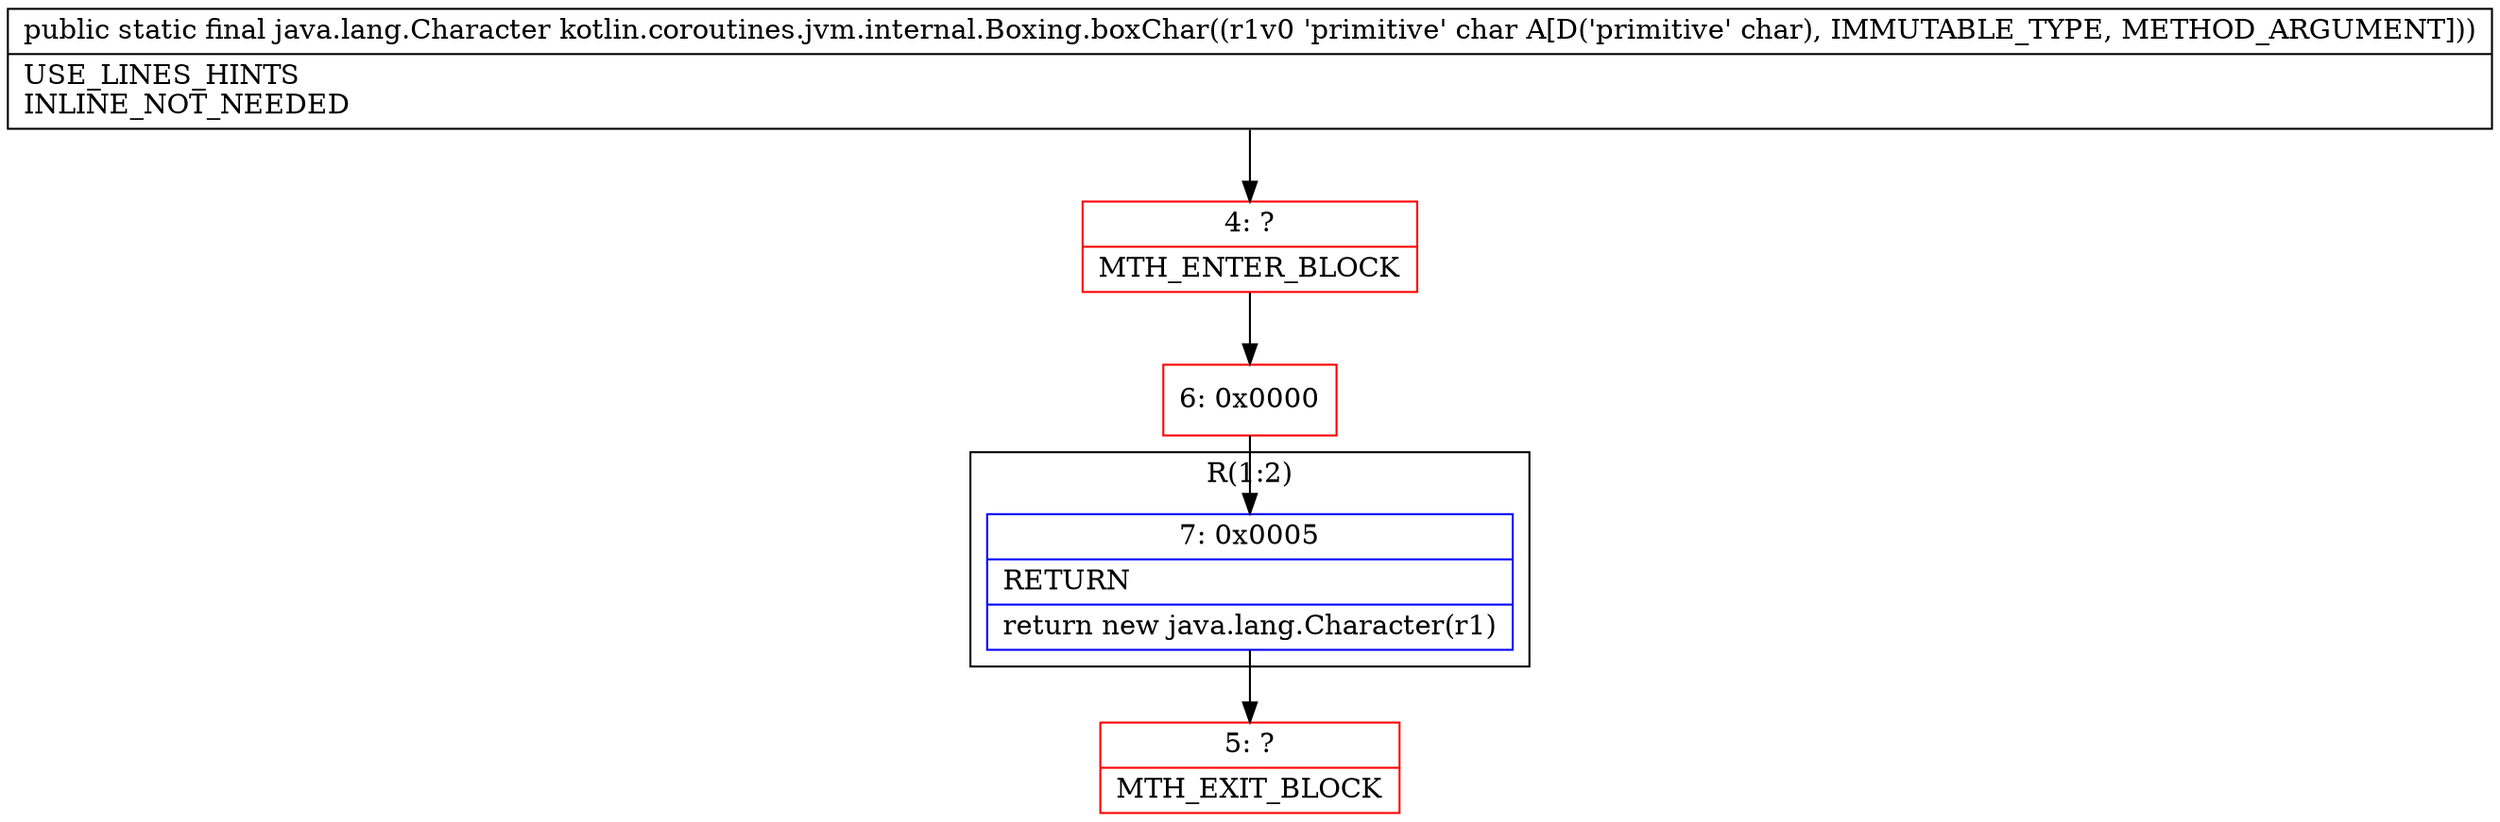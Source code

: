digraph "CFG forkotlin.coroutines.jvm.internal.Boxing.boxChar(C)Ljava\/lang\/Character;" {
subgraph cluster_Region_1043985879 {
label = "R(1:2)";
node [shape=record,color=blue];
Node_7 [shape=record,label="{7\:\ 0x0005|RETURN\l|return new java.lang.Character(r1)\l}"];
}
Node_4 [shape=record,color=red,label="{4\:\ ?|MTH_ENTER_BLOCK\l}"];
Node_6 [shape=record,color=red,label="{6\:\ 0x0000}"];
Node_5 [shape=record,color=red,label="{5\:\ ?|MTH_EXIT_BLOCK\l}"];
MethodNode[shape=record,label="{public static final java.lang.Character kotlin.coroutines.jvm.internal.Boxing.boxChar((r1v0 'primitive' char A[D('primitive' char), IMMUTABLE_TYPE, METHOD_ARGUMENT]))  | USE_LINES_HINTS\lINLINE_NOT_NEEDED\l}"];
MethodNode -> Node_4;Node_7 -> Node_5;
Node_4 -> Node_6;
Node_6 -> Node_7;
}

